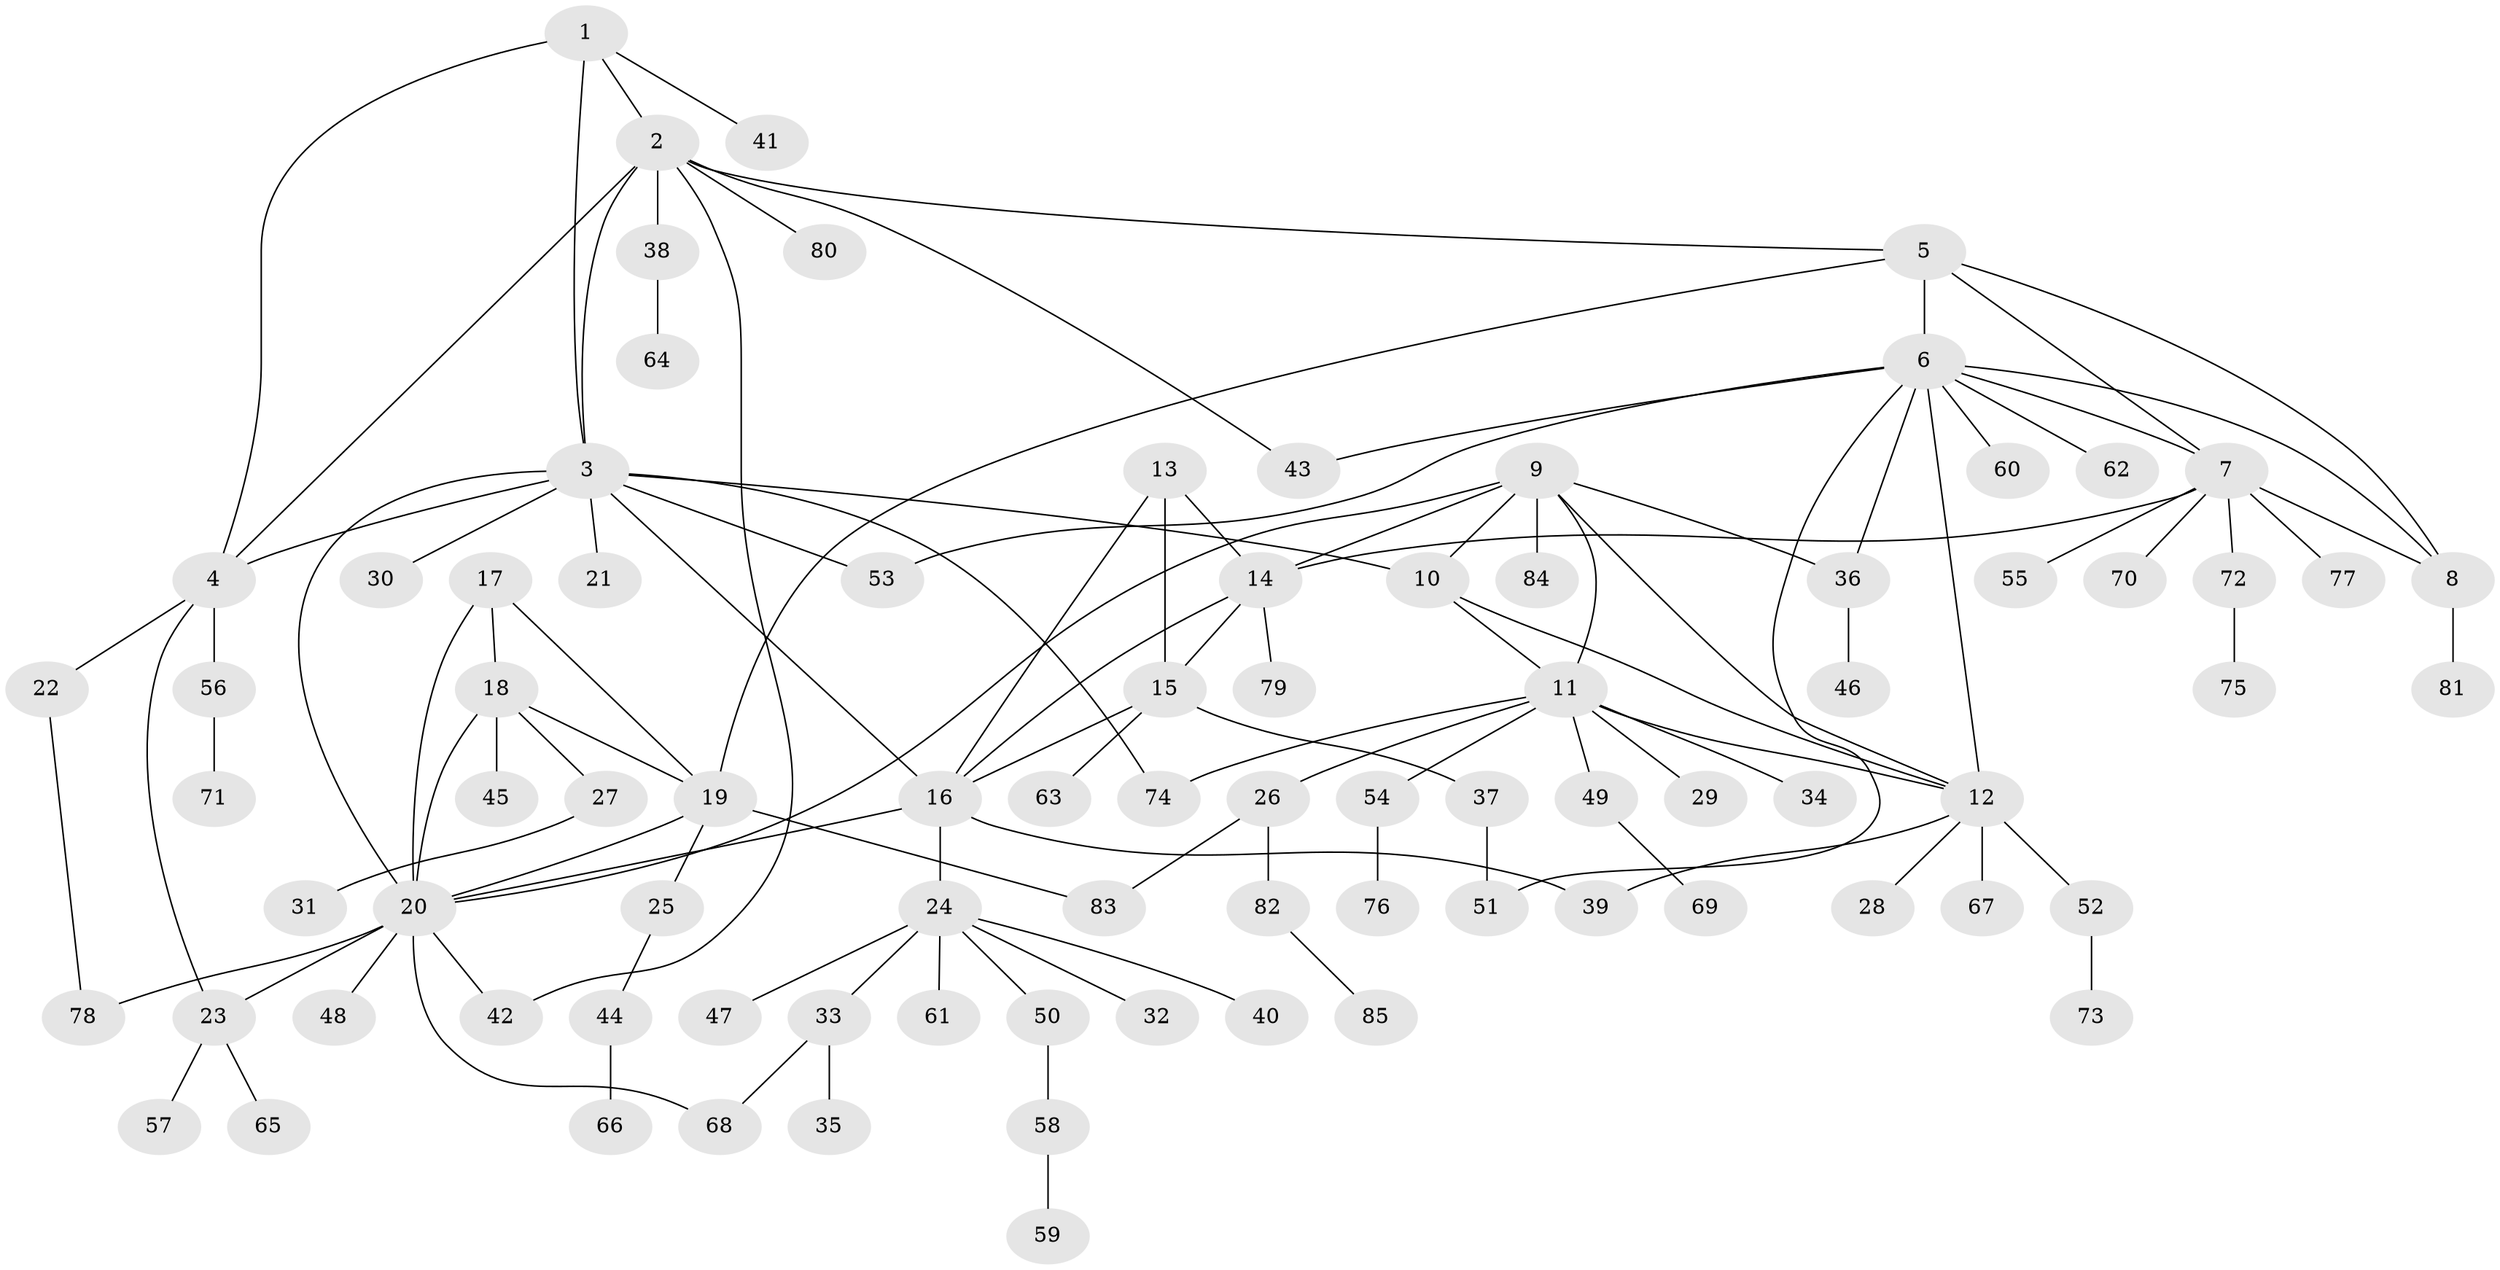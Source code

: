 // coarse degree distribution, {5: 0.03773584905660377, 4: 0.05660377358490566, 9: 0.05660377358490566, 6: 0.07547169811320754, 2: 0.20754716981132076, 8: 0.018867924528301886, 1: 0.39622641509433965, 3: 0.09433962264150944, 7: 0.05660377358490566}
// Generated by graph-tools (version 1.1) at 2025/37/03/04/25 23:37:48]
// undirected, 85 vertices, 116 edges
graph export_dot {
  node [color=gray90,style=filled];
  1;
  2;
  3;
  4;
  5;
  6;
  7;
  8;
  9;
  10;
  11;
  12;
  13;
  14;
  15;
  16;
  17;
  18;
  19;
  20;
  21;
  22;
  23;
  24;
  25;
  26;
  27;
  28;
  29;
  30;
  31;
  32;
  33;
  34;
  35;
  36;
  37;
  38;
  39;
  40;
  41;
  42;
  43;
  44;
  45;
  46;
  47;
  48;
  49;
  50;
  51;
  52;
  53;
  54;
  55;
  56;
  57;
  58;
  59;
  60;
  61;
  62;
  63;
  64;
  65;
  66;
  67;
  68;
  69;
  70;
  71;
  72;
  73;
  74;
  75;
  76;
  77;
  78;
  79;
  80;
  81;
  82;
  83;
  84;
  85;
  1 -- 2;
  1 -- 3;
  1 -- 4;
  1 -- 41;
  2 -- 3;
  2 -- 4;
  2 -- 5;
  2 -- 38;
  2 -- 42;
  2 -- 43;
  2 -- 80;
  3 -- 4;
  3 -- 10;
  3 -- 16;
  3 -- 20;
  3 -- 21;
  3 -- 30;
  3 -- 53;
  3 -- 74;
  4 -- 22;
  4 -- 23;
  4 -- 56;
  5 -- 6;
  5 -- 7;
  5 -- 8;
  5 -- 19;
  6 -- 7;
  6 -- 8;
  6 -- 12;
  6 -- 36;
  6 -- 43;
  6 -- 51;
  6 -- 53;
  6 -- 60;
  6 -- 62;
  7 -- 8;
  7 -- 14;
  7 -- 55;
  7 -- 70;
  7 -- 72;
  7 -- 77;
  8 -- 81;
  9 -- 10;
  9 -- 11;
  9 -- 12;
  9 -- 14;
  9 -- 20;
  9 -- 36;
  9 -- 84;
  10 -- 11;
  10 -- 12;
  11 -- 12;
  11 -- 26;
  11 -- 29;
  11 -- 34;
  11 -- 49;
  11 -- 54;
  11 -- 74;
  12 -- 28;
  12 -- 39;
  12 -- 52;
  12 -- 67;
  13 -- 14;
  13 -- 15;
  13 -- 16;
  14 -- 15;
  14 -- 16;
  14 -- 79;
  15 -- 16;
  15 -- 37;
  15 -- 63;
  16 -- 20;
  16 -- 24;
  16 -- 39;
  17 -- 18;
  17 -- 19;
  17 -- 20;
  18 -- 19;
  18 -- 20;
  18 -- 27;
  18 -- 45;
  19 -- 20;
  19 -- 25;
  19 -- 83;
  20 -- 23;
  20 -- 42;
  20 -- 48;
  20 -- 68;
  20 -- 78;
  22 -- 78;
  23 -- 57;
  23 -- 65;
  24 -- 32;
  24 -- 33;
  24 -- 40;
  24 -- 47;
  24 -- 50;
  24 -- 61;
  25 -- 44;
  26 -- 82;
  26 -- 83;
  27 -- 31;
  33 -- 35;
  33 -- 68;
  36 -- 46;
  37 -- 51;
  38 -- 64;
  44 -- 66;
  49 -- 69;
  50 -- 58;
  52 -- 73;
  54 -- 76;
  56 -- 71;
  58 -- 59;
  72 -- 75;
  82 -- 85;
}
